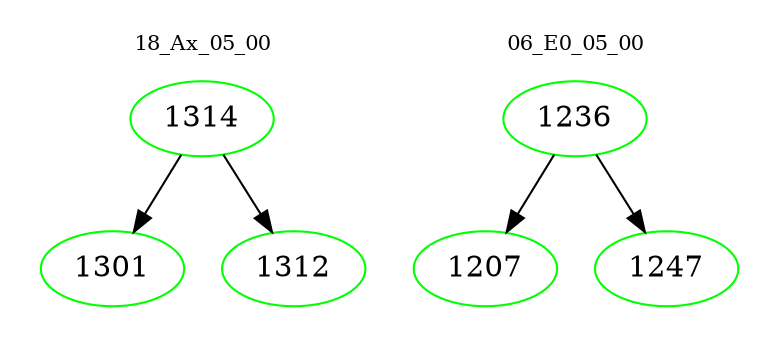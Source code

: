 digraph{
subgraph cluster_0 {
color = white
label = "18_Ax_05_00";
fontsize=10;
T0_1314 [label="1314", color="green"]
T0_1314 -> T0_1301 [color="black"]
T0_1301 [label="1301", color="green"]
T0_1314 -> T0_1312 [color="black"]
T0_1312 [label="1312", color="green"]
}
subgraph cluster_1 {
color = white
label = "06_E0_05_00";
fontsize=10;
T1_1236 [label="1236", color="green"]
T1_1236 -> T1_1207 [color="black"]
T1_1207 [label="1207", color="green"]
T1_1236 -> T1_1247 [color="black"]
T1_1247 [label="1247", color="green"]
}
}
